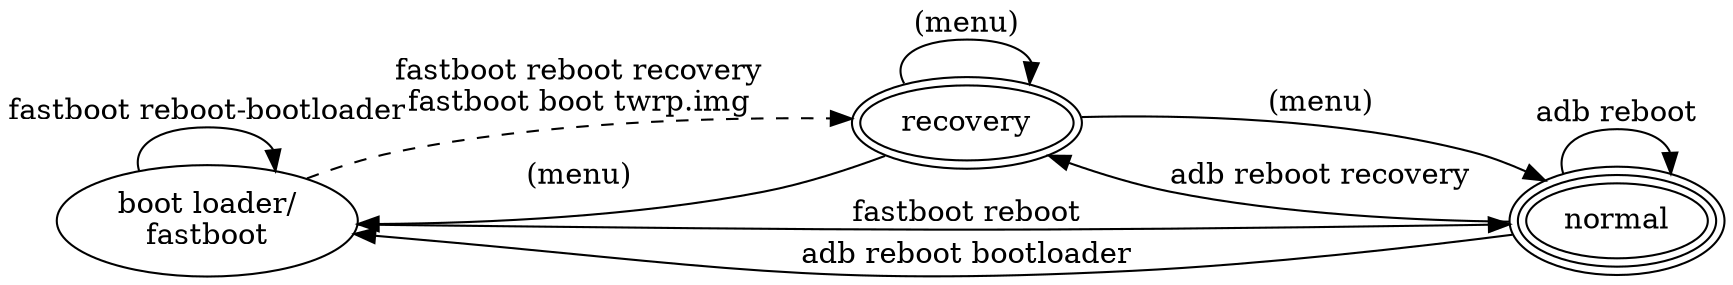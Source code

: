 // dot -Tsvg boot.dot > boot.svg
digraph "android modes" {

    rankdir = LR;
    overlap = scale;

    blfb [ label="boot loader/\nfastboot" ];
    recovery [ label="recovery"; peripheries="2" ];
    normal [ label="normal"; peripheries="3" ];
    blfb -> blfb [ label="fastboot reboot-bootloader" ];
    blfb -> recovery [ style=dashed; label="fastboot reboot recovery\nfastboot boot twrp.img" ];
    blfb -> normal [ label="fastboot reboot" ];
    recovery -> { normal recovery blfb } [ label="(menu)" ];
    normal -> blfb [ label="adb reboot bootloader" ];
    normal -> recovery [ label="adb reboot recovery" ];
    normal -> normal [ label="adb reboot" ];

/*
    blfb2 [ label="boot loader/\nfastboot" ];
    recovery2 [ label="recovery"; peripheries="2" ];
    normal2 [ label="normal"; peripheries="3" ];
    blfb2 -> blfb2 [ color="red"; fontcolor="red"; label="fastboot flash boot ...\nSuper Dangerous!!!" ];
    blfb2 -> recovery2 [ color="red"; label="fastboot flash recovery ..." ];
    blfb2 -> normal2 [ color="red"; label="fastboot flash system ..." ];
*/
}

